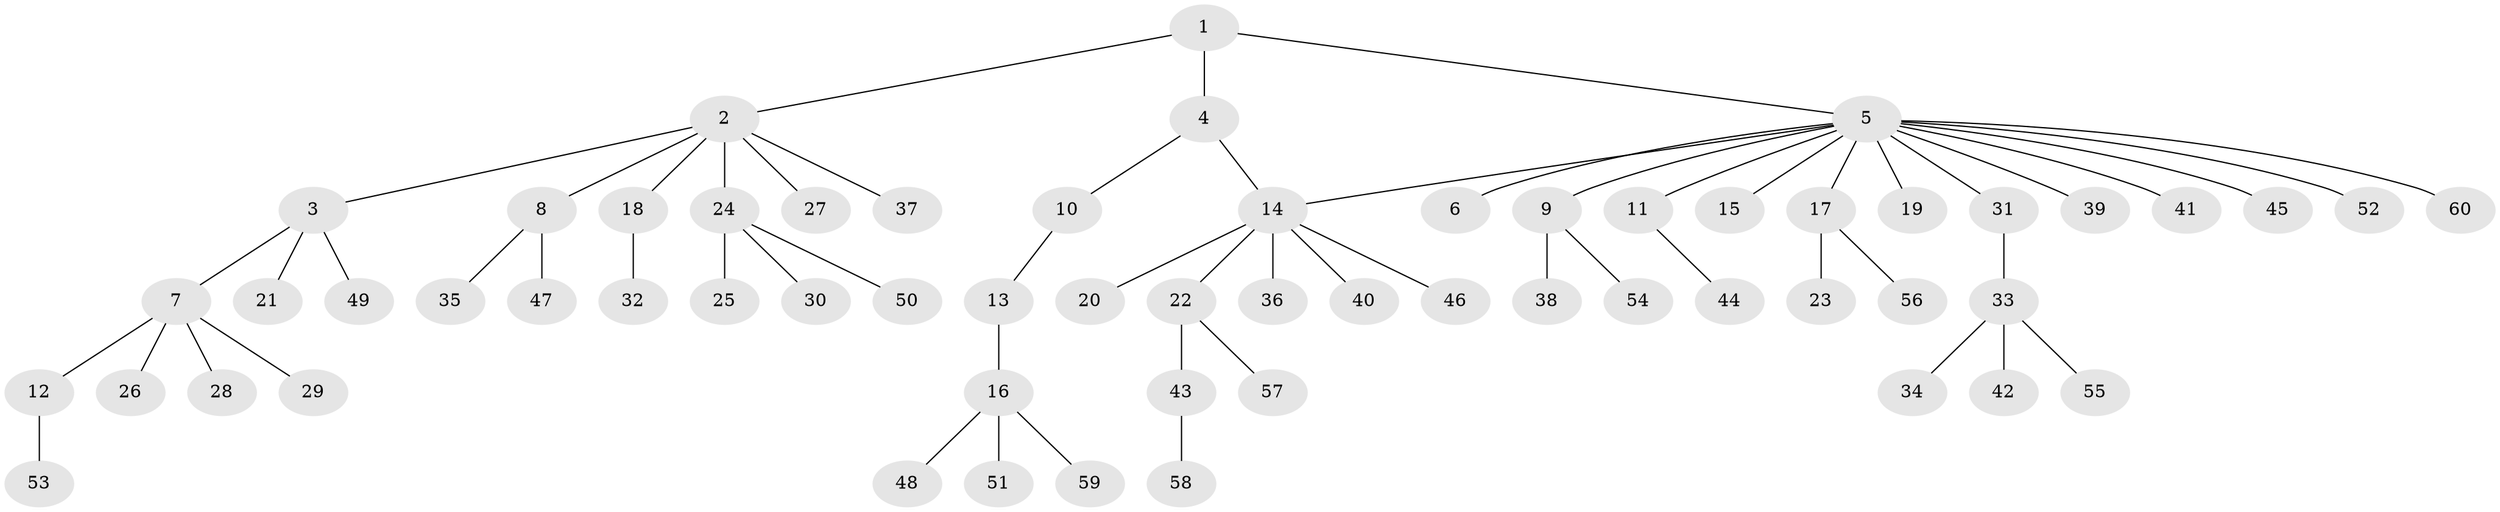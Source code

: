 // coarse degree distribution, {3: 0.16279069767441862, 6: 0.046511627906976744, 13: 0.023255813953488372, 1: 0.6046511627906976, 2: 0.16279069767441862}
// Generated by graph-tools (version 1.1) at 2025/50/03/04/25 22:50:45]
// undirected, 60 vertices, 60 edges
graph export_dot {
  node [color=gray90,style=filled];
  1;
  2;
  3;
  4;
  5;
  6;
  7;
  8;
  9;
  10;
  11;
  12;
  13;
  14;
  15;
  16;
  17;
  18;
  19;
  20;
  21;
  22;
  23;
  24;
  25;
  26;
  27;
  28;
  29;
  30;
  31;
  32;
  33;
  34;
  35;
  36;
  37;
  38;
  39;
  40;
  41;
  42;
  43;
  44;
  45;
  46;
  47;
  48;
  49;
  50;
  51;
  52;
  53;
  54;
  55;
  56;
  57;
  58;
  59;
  60;
  1 -- 2;
  1 -- 4;
  1 -- 5;
  2 -- 3;
  2 -- 8;
  2 -- 18;
  2 -- 24;
  2 -- 27;
  2 -- 37;
  3 -- 7;
  3 -- 21;
  3 -- 49;
  4 -- 10;
  4 -- 14;
  5 -- 6;
  5 -- 9;
  5 -- 11;
  5 -- 14;
  5 -- 15;
  5 -- 17;
  5 -- 19;
  5 -- 31;
  5 -- 39;
  5 -- 41;
  5 -- 45;
  5 -- 52;
  5 -- 60;
  7 -- 12;
  7 -- 26;
  7 -- 28;
  7 -- 29;
  8 -- 35;
  8 -- 47;
  9 -- 38;
  9 -- 54;
  10 -- 13;
  11 -- 44;
  12 -- 53;
  13 -- 16;
  14 -- 20;
  14 -- 22;
  14 -- 36;
  14 -- 40;
  14 -- 46;
  16 -- 48;
  16 -- 51;
  16 -- 59;
  17 -- 23;
  17 -- 56;
  18 -- 32;
  22 -- 43;
  22 -- 57;
  24 -- 25;
  24 -- 30;
  24 -- 50;
  31 -- 33;
  33 -- 34;
  33 -- 42;
  33 -- 55;
  43 -- 58;
}
